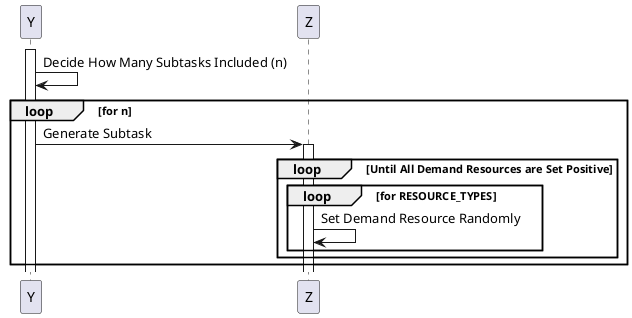 @startuml

/'
 Y : Task
 Z : Subtask
'/

activate Y
Y -> Y: Decide How Many Subtasks Included (n)

loop for n
    Y -> Z: Generate Subtask
    activate Z
    loop Until All Demand Resources are Set Positive
        loop for RESOURCE_TYPES
            Z -> Z: Set Demand Resource Randomly
        end
    end
end
@enduml